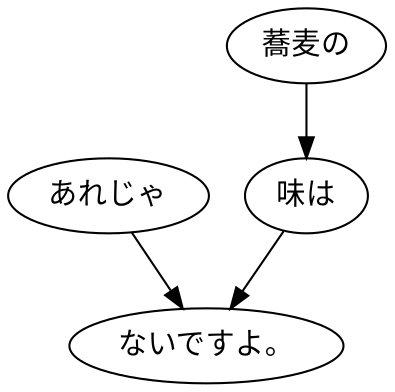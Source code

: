 digraph graph3521 {
	node0 [label="あれじゃ"];
	node1 [label="蕎麦の"];
	node2 [label="味は"];
	node3 [label="ないですよ。"];
	node0 -> node3;
	node1 -> node2;
	node2 -> node3;
}
